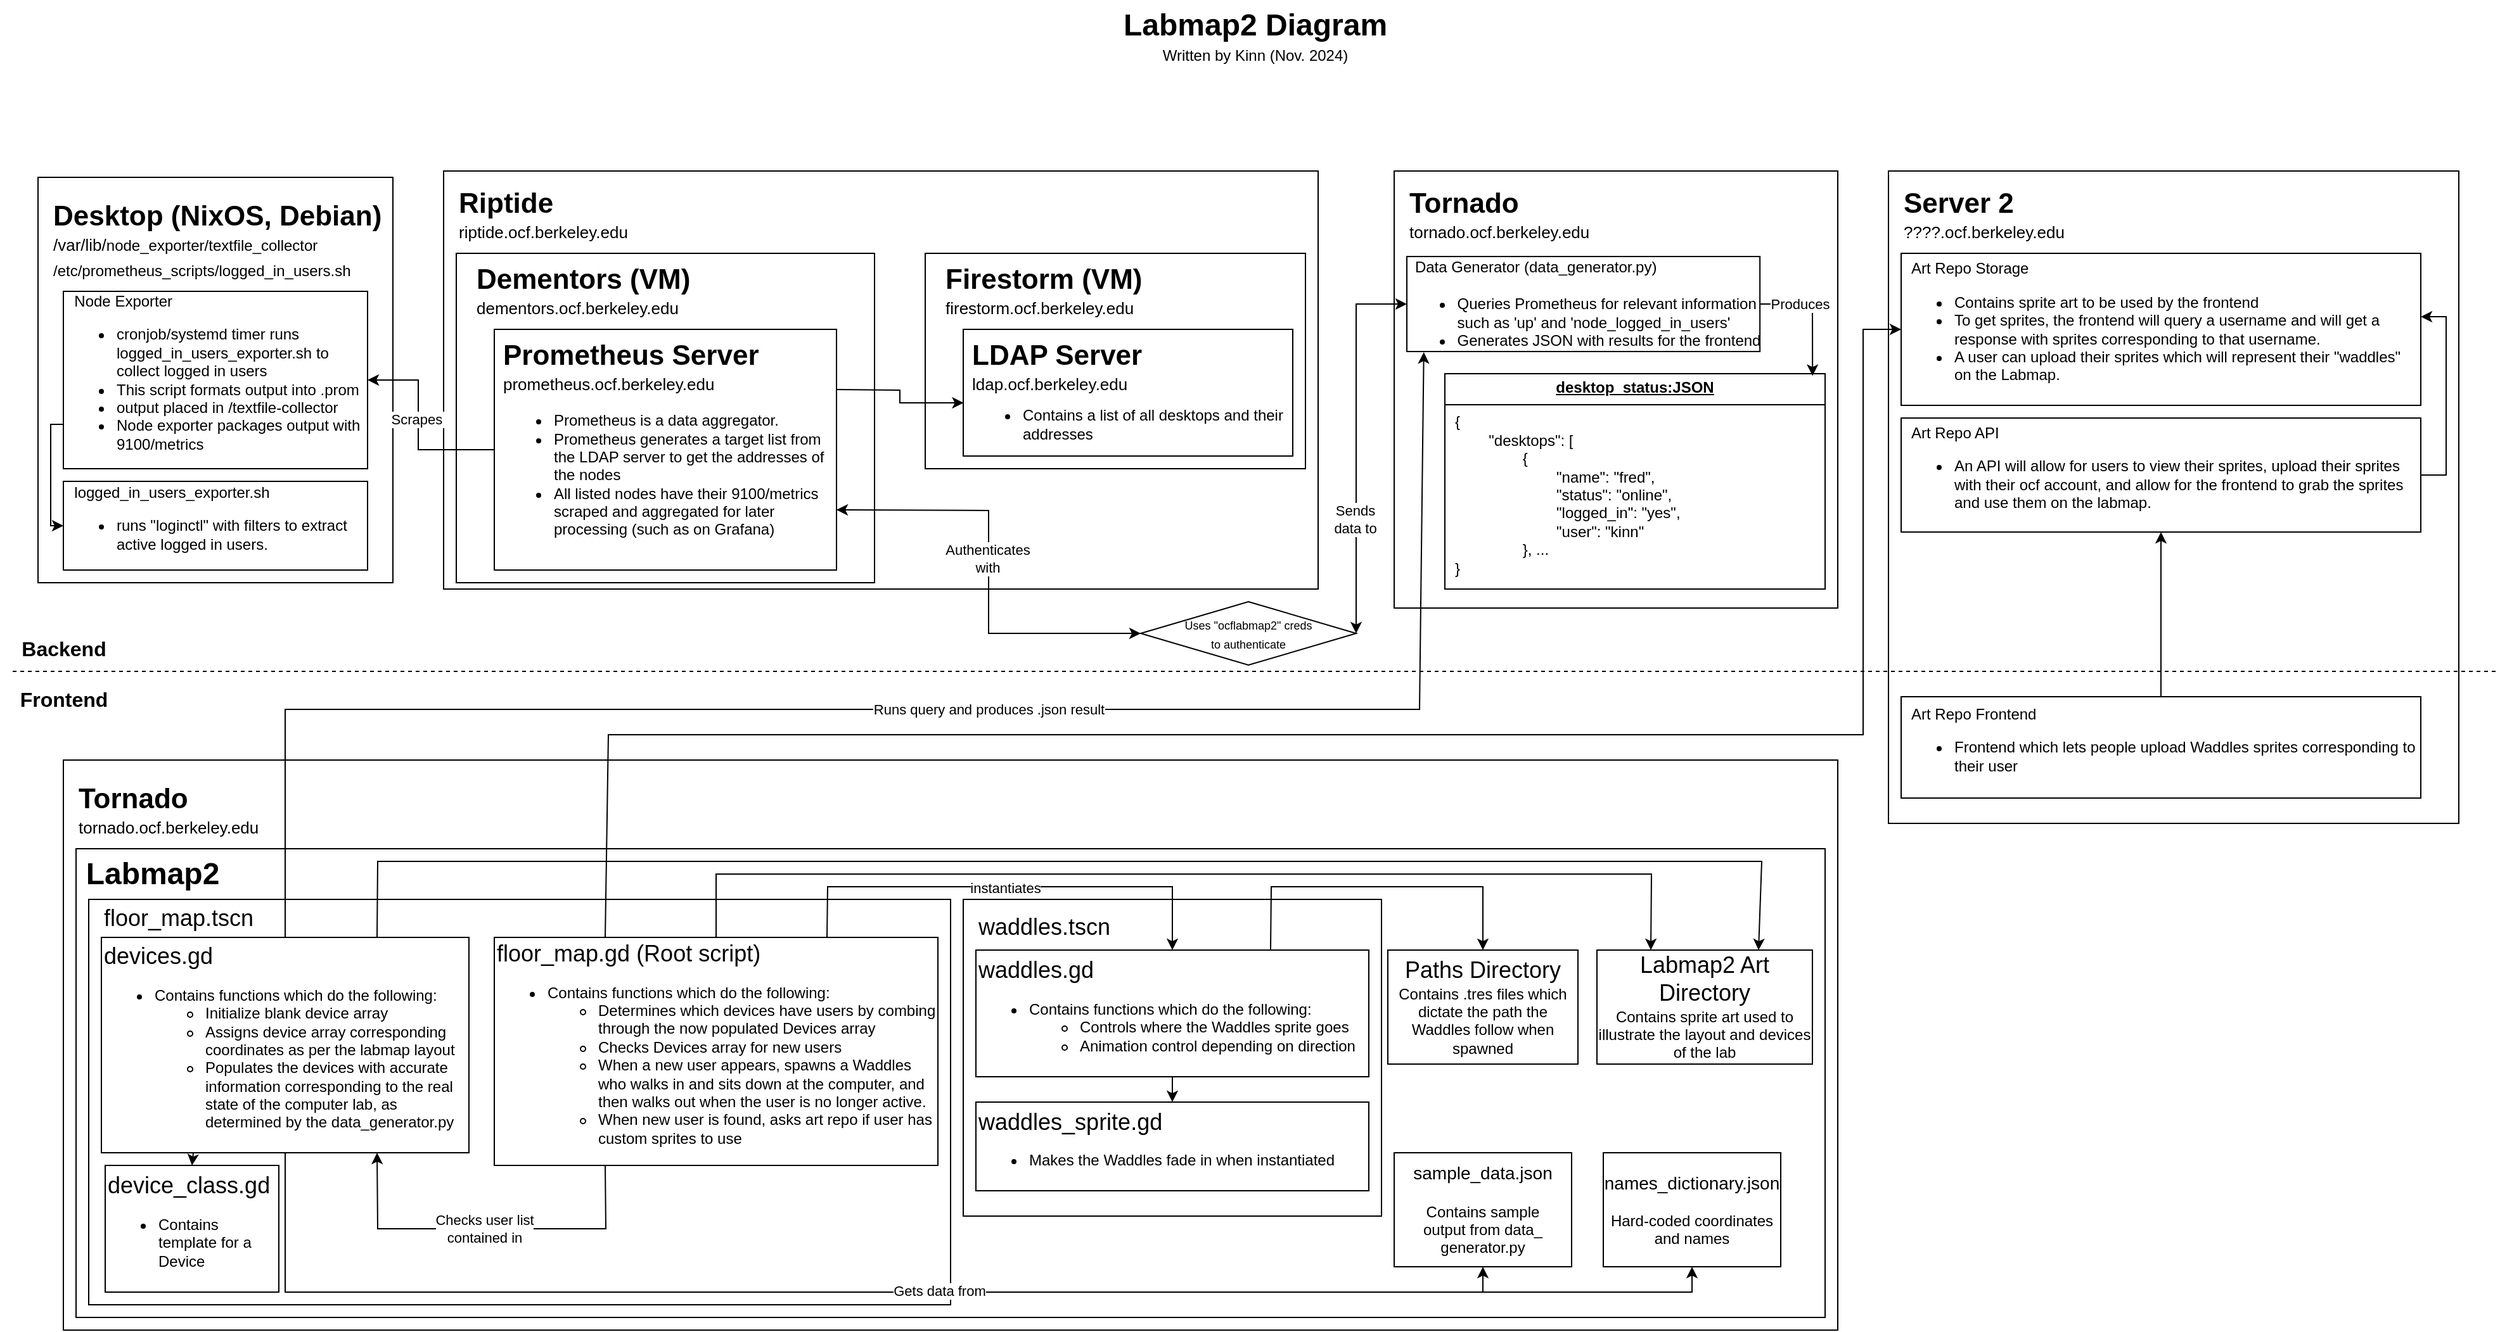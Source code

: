 <mxfile version="24.7.17">
  <diagram name="Page-1" id="e7e014a7-5840-1c2e-5031-d8a46d1fe8dd">
    <mxGraphModel dx="2098" dy="1297" grid="1" gridSize="10" guides="1" tooltips="1" connect="1" arrows="1" fold="1" page="1" pageScale="1" pageWidth="1980" pageHeight="1080" background="none" math="0" shadow="0">
      <root>
        <mxCell id="0" />
        <mxCell id="1" parent="0" />
        <mxCell id="_R0oTAtTKJcegxaHf9_w-74" value="" style="rounded=0;whiteSpace=wrap;html=1;" parent="1" vertex="1">
          <mxGeometry x="350" y="145" width="690" height="330" as="geometry" />
        </mxCell>
        <mxCell id="_R0oTAtTKJcegxaHf9_w-70" value="" style="rounded=0;whiteSpace=wrap;html=1;" parent="1" vertex="1">
          <mxGeometry x="360" y="210" width="330" height="260" as="geometry" />
        </mxCell>
        <mxCell id="_R0oTAtTKJcegxaHf9_w-42" value="Labmap2 Diagram" style="text;strokeColor=none;fillColor=none;html=1;fontSize=24;fontStyle=1;verticalAlign=middle;align=center;" parent="1" vertex="1">
          <mxGeometry x="940" y="10" width="100" height="40" as="geometry" />
        </mxCell>
        <mxCell id="_R0oTAtTKJcegxaHf9_w-43" value="&lt;font style=&quot;font-size: 16px;&quot;&gt;Frontend&lt;/font&gt;" style="text;strokeColor=none;fillColor=none;html=1;fontSize=24;fontStyle=1;verticalAlign=middle;align=center;" parent="1" vertex="1">
          <mxGeometry y="540" width="100" height="40" as="geometry" />
        </mxCell>
        <mxCell id="_R0oTAtTKJcegxaHf9_w-46" value="&lt;font style=&quot;font-size: 16px;&quot;&gt;Backend&lt;/font&gt;" style="text;strokeColor=none;fillColor=none;html=1;fontSize=24;fontStyle=1;verticalAlign=middle;align=center;" parent="1" vertex="1">
          <mxGeometry y="500" width="100" height="40" as="geometry" />
        </mxCell>
        <mxCell id="_R0oTAtTKJcegxaHf9_w-58" value="" style="rounded=0;whiteSpace=wrap;html=1;" parent="1" vertex="1">
          <mxGeometry x="30" y="150" width="280" height="320" as="geometry" />
        </mxCell>
        <mxCell id="_R0oTAtTKJcegxaHf9_w-59" value="&amp;nbsp; Node Exporter&lt;div&gt;&lt;ul&gt;&lt;li&gt;cronjob/systemd timer runs logged_in_users_exporter.sh to collect logged in users&lt;/li&gt;&lt;li&gt;This script formats output into .prom&lt;/li&gt;&lt;li&gt;output placed in /textfile-collector&lt;/li&gt;&lt;li&gt;Node exporter packages output with 9100/metrics&lt;/li&gt;&lt;/ul&gt;&lt;/div&gt;" style="rounded=0;whiteSpace=wrap;html=1;align=left;" parent="1" vertex="1">
          <mxGeometry x="50" y="240" width="240" height="140" as="geometry" />
        </mxCell>
        <mxCell id="_R0oTAtTKJcegxaHf9_w-61" value="&lt;font style=&quot;font-size: 22px;&quot;&gt;Desktop (NixOS, Debian)&lt;/font&gt;" style="text;strokeColor=none;fillColor=none;html=1;fontSize=24;fontStyle=1;verticalAlign=middle;align=left;" parent="1" vertex="1">
          <mxGeometry x="40" y="160" width="260" height="40" as="geometry" />
        </mxCell>
        <mxCell id="_R0oTAtTKJcegxaHf9_w-62" value="&amp;nbsp; logged_in_users_exporter.sh&lt;div&gt;&lt;ul&gt;&lt;li&gt;runs &quot;loginctl&quot; with filters to extract active logged in users.&lt;/li&gt;&lt;/ul&gt;&lt;/div&gt;" style="rounded=0;whiteSpace=wrap;html=1;align=left;" parent="1" vertex="1">
          <mxGeometry x="50" y="390" width="240" height="70" as="geometry" />
        </mxCell>
        <mxCell id="_R0oTAtTKJcegxaHf9_w-63" value="&lt;span style=&quot;font-size: 13px; font-weight: 400;&quot;&gt;/var/lib/&lt;/span&gt;&lt;span style=&quot;font-weight: normal; font-size: 12px;&quot;&gt;&lt;font style=&quot;font-size: 12px;&quot;&gt;node_exporter/textfile_collector&lt;/font&gt;&lt;/span&gt;" style="text;strokeColor=none;fillColor=none;html=1;fontSize=24;fontStyle=1;verticalAlign=middle;align=left;" parent="1" vertex="1">
          <mxGeometry x="40" y="190" width="260" height="20" as="geometry" />
        </mxCell>
        <mxCell id="_R0oTAtTKJcegxaHf9_w-64" value="&lt;span style=&quot;font-weight: 400;&quot;&gt;&lt;font style=&quot;font-size: 12px;&quot;&gt;/etc/prometheus_scripts/logged_in_users.sh&lt;/font&gt;&lt;/span&gt;" style="text;strokeColor=none;fillColor=none;html=1;fontSize=24;fontStyle=1;verticalAlign=middle;align=left;" parent="1" vertex="1">
          <mxGeometry x="40" y="210" width="260" height="20" as="geometry" />
        </mxCell>
        <mxCell id="_R0oTAtTKJcegxaHf9_w-65" value="" style="rounded=0;whiteSpace=wrap;html=1;" parent="1" vertex="1">
          <mxGeometry x="390" y="270" width="270" height="190" as="geometry" />
        </mxCell>
        <mxCell id="_R0oTAtTKJcegxaHf9_w-66" value="&lt;span style=&quot;font-size: 22px;&quot;&gt;Prometheus Server&lt;/span&gt;" style="text;strokeColor=none;fillColor=none;html=1;fontSize=24;fontStyle=1;verticalAlign=middle;align=left;" parent="1" vertex="1">
          <mxGeometry x="395" y="270" width="260" height="40" as="geometry" />
        </mxCell>
        <mxCell id="_R0oTAtTKJcegxaHf9_w-67" value="&lt;span style=&quot;font-size: 13px; font-weight: 400;&quot;&gt;prometheus.ocf.berkeley.edu&lt;/span&gt;" style="text;strokeColor=none;fillColor=none;html=1;fontSize=24;fontStyle=1;verticalAlign=middle;align=left;" parent="1" vertex="1">
          <mxGeometry x="395" y="300" width="260" height="20" as="geometry" />
        </mxCell>
        <mxCell id="_R0oTAtTKJcegxaHf9_w-69" value="&lt;ul style=&quot;font-size: 12px;&quot;&gt;&lt;li&gt;&lt;span style=&quot;font-size: 12px; font-weight: 400;&quot;&gt;Prometheus is a data aggregator.&lt;/span&gt;&lt;/li&gt;&lt;li&gt;&lt;span style=&quot;font-weight: 400;&quot;&gt;Prometheus generates a target list from&lt;br&gt;the LDAP server to get the addresses of&lt;br&gt;the nodes&lt;/span&gt;&lt;/li&gt;&lt;li&gt;&lt;span style=&quot;font-weight: 400;&quot;&gt;All listed nodes have their 9100/metrics&lt;br&gt;scraped and aggregated for later&lt;br&gt;processing (such as on Grafana)&lt;/span&gt;&lt;/li&gt;&lt;/ul&gt;" style="text;strokeColor=none;fillColor=none;html=1;fontSize=24;fontStyle=1;verticalAlign=middle;align=left;" parent="1" vertex="1">
          <mxGeometry x="395" y="330" width="260" height="110" as="geometry" />
        </mxCell>
        <mxCell id="_R0oTAtTKJcegxaHf9_w-72" value="&lt;span style=&quot;font-size: 22px;&quot;&gt;Dementors (VM)&lt;/span&gt;" style="text;strokeColor=none;fillColor=none;html=1;fontSize=24;fontStyle=1;verticalAlign=middle;align=left;" parent="1" vertex="1">
          <mxGeometry x="374" y="210" width="260" height="40" as="geometry" />
        </mxCell>
        <mxCell id="_R0oTAtTKJcegxaHf9_w-73" value="&lt;span style=&quot;font-size: 13px; font-weight: 400;&quot;&gt;dementors.ocf.berkeley.edu&lt;/span&gt;" style="text;strokeColor=none;fillColor=none;html=1;fontSize=24;fontStyle=1;verticalAlign=middle;align=left;" parent="1" vertex="1">
          <mxGeometry x="374" y="240" width="260" height="20" as="geometry" />
        </mxCell>
        <mxCell id="_R0oTAtTKJcegxaHf9_w-75" value="&lt;span style=&quot;font-size: 22px;&quot;&gt;Riptide&lt;/span&gt;" style="text;strokeColor=none;fillColor=none;html=1;fontSize=24;fontStyle=1;verticalAlign=middle;align=left;" parent="1" vertex="1">
          <mxGeometry x="360" y="150" width="260" height="40" as="geometry" />
        </mxCell>
        <mxCell id="_R0oTAtTKJcegxaHf9_w-76" value="&lt;span style=&quot;font-size: 13px; font-weight: 400;&quot;&gt;riptide.ocf.berkeley.edu&lt;/span&gt;" style="text;strokeColor=none;fillColor=none;html=1;fontSize=24;fontStyle=1;verticalAlign=middle;align=left;" parent="1" vertex="1">
          <mxGeometry x="360" y="180" width="260" height="20" as="geometry" />
        </mxCell>
        <mxCell id="_R0oTAtTKJcegxaHf9_w-80" style="edgeStyle=orthogonalEdgeStyle;rounded=0;orthogonalLoop=1;jettySize=auto;html=1;exitX=0.5;exitY=1;exitDx=0;exitDy=0;" parent="1" source="_R0oTAtTKJcegxaHf9_w-59" target="_R0oTAtTKJcegxaHf9_w-59" edge="1">
          <mxGeometry relative="1" as="geometry" />
        </mxCell>
        <mxCell id="_R0oTAtTKJcegxaHf9_w-82" value="" style="endArrow=classic;html=1;rounded=0;exitX=0;exitY=0.75;exitDx=0;exitDy=0;entryX=0;entryY=0.5;entryDx=0;entryDy=0;" parent="1" source="_R0oTAtTKJcegxaHf9_w-59" target="_R0oTAtTKJcegxaHf9_w-62" edge="1">
          <mxGeometry width="50" height="50" relative="1" as="geometry">
            <mxPoint x="150" y="390" as="sourcePoint" />
            <mxPoint x="200" y="340" as="targetPoint" />
            <Array as="points">
              <mxPoint x="40" y="345" />
              <mxPoint x="40" y="425" />
            </Array>
          </mxGeometry>
        </mxCell>
        <mxCell id="_R0oTAtTKJcegxaHf9_w-83" value="" style="rounded=0;whiteSpace=wrap;html=1;" parent="1" vertex="1">
          <mxGeometry x="1100" y="145" width="350" height="345" as="geometry" />
        </mxCell>
        <mxCell id="_R0oTAtTKJcegxaHf9_w-84" value="&lt;span style=&quot;font-size: 22px;&quot;&gt;Tornado&lt;/span&gt;" style="text;strokeColor=none;fillColor=none;html=1;fontSize=24;fontStyle=1;verticalAlign=middle;align=left;" parent="1" vertex="1">
          <mxGeometry x="1110" y="150" width="260" height="40" as="geometry" />
        </mxCell>
        <mxCell id="_R0oTAtTKJcegxaHf9_w-85" value="&lt;span style=&quot;font-size: 13px; font-weight: 400;&quot;&gt;tornado.ocf.berkeley.edu&lt;/span&gt;" style="text;strokeColor=none;fillColor=none;html=1;fontSize=24;fontStyle=1;verticalAlign=middle;align=left;" parent="1" vertex="1">
          <mxGeometry x="1110" y="180" width="260" height="20" as="geometry" />
        </mxCell>
        <mxCell id="_R0oTAtTKJcegxaHf9_w-88" value="&lt;div style=&quot;font-size: 24px; font-weight: 700; text-align: left; text-wrap: nowrap;&quot;&gt;&lt;span style=&quot;font-size: 12px; font-weight: 400;&quot;&gt;&amp;nbsp; Data Generator (data_generator.py)&lt;/span&gt;&lt;/div&gt;&lt;ul style=&quot;font-weight: 700; text-align: left; text-wrap: nowrap;&quot;&gt;&lt;li&gt;&lt;span style=&quot;font-weight: 400;&quot;&gt;Queries Prometheus for relevant information&lt;br&gt;such as &#39;up&#39; and &#39;node_logged_in_users&#39;&lt;/span&gt;&lt;/li&gt;&lt;li&gt;&lt;span style=&quot;font-weight: 400;&quot;&gt;Generates JSON with results for the frontend&lt;/span&gt;&lt;/li&gt;&lt;/ul&gt;" style="rounded=0;whiteSpace=wrap;html=1;" parent="1" vertex="1">
          <mxGeometry x="1110" y="212.5" width="278.57" height="75" as="geometry" />
        </mxCell>
        <mxCell id="_R0oTAtTKJcegxaHf9_w-89" value="&lt;p style=&quot;margin:0px;margin-top:4px;text-align:center;text-decoration:underline;&quot;&gt;&lt;b&gt;desktop_status:JSON&lt;/b&gt;&lt;/p&gt;&lt;hr size=&quot;1&quot; style=&quot;border-style:solid;&quot;&gt;&lt;p style=&quot;margin:0px;margin-left:8px;&quot;&gt;{&lt;/p&gt;&lt;p style=&quot;margin:0px;margin-left:8px;&quot;&gt;&lt;span style=&quot;white-space: pre;&quot;&gt;&#x9;&lt;/span&gt;&quot;desktops&quot;: [&lt;/p&gt;&lt;p style=&quot;margin:0px;margin-left:8px;&quot;&gt;&lt;span style=&quot;white-space: pre;&quot;&gt;&#x9;&lt;/span&gt;&lt;span style=&quot;white-space: pre;&quot;&gt;&#x9;&lt;/span&gt;{&lt;br&gt;&lt;/p&gt;&lt;p style=&quot;margin:0px;margin-left:8px;&quot;&gt;&lt;span style=&quot;white-space: pre;&quot;&gt;&#x9;&lt;/span&gt;&lt;span style=&quot;white-space: pre;&quot;&gt;&#x9;&lt;/span&gt;&lt;span style=&quot;white-space: pre;&quot;&gt;&#x9;&lt;/span&gt;&quot;name&quot;: &quot;fred&quot;,&lt;br&gt;&lt;/p&gt;&lt;p style=&quot;margin:0px;margin-left:8px;&quot;&gt;&lt;span style=&quot;white-space: pre;&quot;&gt;&#x9;&lt;/span&gt;&lt;span style=&quot;white-space: pre;&quot;&gt;&#x9;&lt;/span&gt;&lt;span style=&quot;white-space: pre;&quot;&gt;&#x9;&lt;/span&gt;&quot;status&quot;: &quot;online&quot;,&lt;br&gt;&lt;/p&gt;&lt;p style=&quot;margin:0px;margin-left:8px;&quot;&gt;&lt;span style=&quot;white-space: pre;&quot;&gt;&#x9;&lt;/span&gt;&lt;span style=&quot;white-space: pre;&quot;&gt;&#x9;&lt;/span&gt;&lt;span style=&quot;white-space: pre;&quot;&gt;&#x9;&lt;/span&gt;&quot;logged_in&quot;: &quot;yes&quot;,&lt;br&gt;&lt;/p&gt;&lt;p style=&quot;margin:0px;margin-left:8px;&quot;&gt;&lt;span style=&quot;white-space: pre;&quot;&gt;&#x9;&lt;/span&gt;&lt;span style=&quot;white-space: pre;&quot;&gt;&#x9;&lt;/span&gt;&lt;span style=&quot;white-space: pre;&quot;&gt;&#x9;&lt;/span&gt;&quot;user&quot;: &quot;kinn&quot;&lt;br&gt;&lt;/p&gt;&lt;p style=&quot;margin:0px;margin-left:8px;&quot;&gt;&lt;span style=&quot;white-space: pre;&quot;&gt;&#x9;&lt;/span&gt;&lt;span style=&quot;white-space: pre;&quot;&gt;&#x9;&lt;/span&gt;}, ...&lt;br&gt;&lt;/p&gt;&lt;p style=&quot;margin:0px;margin-left:8px;&quot;&gt;}&lt;/p&gt;&lt;p style=&quot;margin:0px;margin-left:8px;&quot;&gt;&lt;span style=&quot;white-space: pre;&quot;&gt;&#x9;&lt;/span&gt;&lt;br&gt;&lt;/p&gt;" style="verticalAlign=top;align=left;overflow=fill;html=1;whiteSpace=wrap;" parent="1" vertex="1">
          <mxGeometry x="1140" y="305" width="300" height="170" as="geometry" />
        </mxCell>
        <mxCell id="_R0oTAtTKJcegxaHf9_w-91" value="" style="endArrow=classic;html=1;rounded=0;exitX=1;exitY=0.5;exitDx=0;exitDy=0;entryX=0.967;entryY=0.01;entryDx=0;entryDy=0;entryPerimeter=0;" parent="1" source="_R0oTAtTKJcegxaHf9_w-88" target="_R0oTAtTKJcegxaHf9_w-89" edge="1">
          <mxGeometry width="50" height="50" relative="1" as="geometry">
            <mxPoint x="1130" y="365" as="sourcePoint" />
            <mxPoint x="1180" y="315" as="targetPoint" />
            <Array as="points">
              <mxPoint x="1430" y="250" />
            </Array>
          </mxGeometry>
        </mxCell>
        <mxCell id="E45NMd3pD-3T9T8s_Ec4-31" value="Produces" style="edgeLabel;html=1;align=center;verticalAlign=middle;resizable=0;points=[];" parent="_R0oTAtTKJcegxaHf9_w-91" vertex="1" connectable="0">
          <mxGeometry x="-0.152" y="1" relative="1" as="geometry">
            <mxPoint x="-11" as="offset" />
          </mxGeometry>
        </mxCell>
        <mxCell id="_R0oTAtTKJcegxaHf9_w-94" value="" style="rounded=0;whiteSpace=wrap;html=1;" parent="1" vertex="1">
          <mxGeometry x="730" y="210" width="300" height="170" as="geometry" />
        </mxCell>
        <mxCell id="_R0oTAtTKJcegxaHf9_w-95" value="" style="rounded=0;whiteSpace=wrap;html=1;" parent="1" vertex="1">
          <mxGeometry x="760" y="270" width="260" height="100" as="geometry" />
        </mxCell>
        <mxCell id="_R0oTAtTKJcegxaHf9_w-96" value="&lt;span style=&quot;font-size: 22px;&quot;&gt;LDAP Server&lt;/span&gt;" style="text;strokeColor=none;fillColor=none;html=1;fontSize=24;fontStyle=1;verticalAlign=middle;align=left;" parent="1" vertex="1">
          <mxGeometry x="765" y="270" width="260" height="40" as="geometry" />
        </mxCell>
        <mxCell id="_R0oTAtTKJcegxaHf9_w-97" value="&lt;span style=&quot;font-size: 13px; font-weight: 400;&quot;&gt;ldap.ocf.berkeley.edu&lt;/span&gt;" style="text;strokeColor=none;fillColor=none;html=1;fontSize=24;fontStyle=1;verticalAlign=middle;align=left;" parent="1" vertex="1">
          <mxGeometry x="765" y="300" width="260" height="20" as="geometry" />
        </mxCell>
        <mxCell id="_R0oTAtTKJcegxaHf9_w-98" value="&lt;ul style=&quot;font-size: 12px;&quot;&gt;&lt;li&gt;&lt;span style=&quot;font-weight: 400;&quot;&gt;Contains a list of all desktops and their&lt;br&gt;addresses&lt;/span&gt;&lt;/li&gt;&lt;/ul&gt;" style="text;strokeColor=none;fillColor=none;html=1;fontSize=24;fontStyle=1;verticalAlign=middle;align=left;" parent="1" vertex="1">
          <mxGeometry x="765" y="330" width="260" height="30" as="geometry" />
        </mxCell>
        <mxCell id="_R0oTAtTKJcegxaHf9_w-99" value="&lt;span style=&quot;font-size: 22px;&quot;&gt;Firestorm (VM)&lt;/span&gt;" style="text;strokeColor=none;fillColor=none;html=1;fontSize=24;fontStyle=1;verticalAlign=middle;align=left;" parent="1" vertex="1">
          <mxGeometry x="744" y="210" width="260" height="40" as="geometry" />
        </mxCell>
        <mxCell id="_R0oTAtTKJcegxaHf9_w-100" value="&lt;span style=&quot;font-size: 13px; font-weight: 400;&quot;&gt;firestorm.ocf.berkeley.edu&lt;/span&gt;" style="text;strokeColor=none;fillColor=none;html=1;fontSize=24;fontStyle=1;verticalAlign=middle;align=left;" parent="1" vertex="1">
          <mxGeometry x="744" y="240" width="260" height="20" as="geometry" />
        </mxCell>
        <mxCell id="_R0oTAtTKJcegxaHf9_w-101" value="" style="endArrow=classic;html=1;rounded=0;exitX=1;exitY=0.25;exitDx=0;exitDy=0;entryX=0.001;entryY=0.58;entryDx=0;entryDy=0;entryPerimeter=0;" parent="1" source="_R0oTAtTKJcegxaHf9_w-65" target="_R0oTAtTKJcegxaHf9_w-95" edge="1">
          <mxGeometry width="50" height="50" relative="1" as="geometry">
            <mxPoint x="740" y="400" as="sourcePoint" />
            <mxPoint x="790" y="350" as="targetPoint" />
            <Array as="points">
              <mxPoint x="710" y="318" />
              <mxPoint x="710" y="328" />
            </Array>
          </mxGeometry>
        </mxCell>
        <mxCell id="_R0oTAtTKJcegxaHf9_w-103" value="" style="rounded=0;whiteSpace=wrap;html=1;" parent="1" vertex="1">
          <mxGeometry x="1490" y="145" width="450" height="515" as="geometry" />
        </mxCell>
        <mxCell id="_R0oTAtTKJcegxaHf9_w-104" value="&lt;span style=&quot;font-size: 22px;&quot;&gt;Server 2&lt;/span&gt;" style="text;strokeColor=none;fillColor=none;html=1;fontSize=24;fontStyle=1;verticalAlign=middle;align=left;" parent="1" vertex="1">
          <mxGeometry x="1500" y="150" width="260" height="40" as="geometry" />
        </mxCell>
        <mxCell id="_R0oTAtTKJcegxaHf9_w-105" value="&lt;span style=&quot;font-size: 13px; font-weight: 400;&quot;&gt;????.ocf.berkeley.edu&lt;/span&gt;" style="text;strokeColor=none;fillColor=none;html=1;fontSize=24;fontStyle=1;verticalAlign=middle;align=left;" parent="1" vertex="1">
          <mxGeometry x="1500" y="180" width="260" height="20" as="geometry" />
        </mxCell>
        <mxCell id="_R0oTAtTKJcegxaHf9_w-106" value="&amp;nbsp; Art Repo Storage&lt;div&gt;&lt;ul&gt;&lt;li&gt;Contains sprite art to be used by the frontend&lt;/li&gt;&lt;li&gt;To get sprites, the frontend will query a username and will get a&lt;br&gt;response with sprites corresponding to that username.&lt;/li&gt;&lt;li&gt;A user can upload their sprites which will represent their &quot;waddles&quot;&lt;br&gt;on the Labmap.&lt;/li&gt;&lt;/ul&gt;&lt;/div&gt;" style="rounded=0;whiteSpace=wrap;html=1;align=left;" parent="1" vertex="1">
          <mxGeometry x="1500" y="210" width="410" height="120" as="geometry" />
        </mxCell>
        <mxCell id="_R0oTAtTKJcegxaHf9_w-125" value="&amp;nbsp; Art Repo API&lt;div&gt;&lt;ul&gt;&lt;li&gt;An API will allow for users to view their sprites, upload their sprites with their ocf account, and allow for the frontend to grab the sprites and use them on the labmap.&lt;/li&gt;&lt;/ul&gt;&lt;/div&gt;" style="rounded=0;whiteSpace=wrap;html=1;align=left;" parent="1" vertex="1">
          <mxGeometry x="1500" y="340" width="410" height="90" as="geometry" />
        </mxCell>
        <mxCell id="_R0oTAtTKJcegxaHf9_w-127" value="&lt;span style=&quot;font-weight: normal;&quot;&gt;&lt;font style=&quot;font-size: 12px;&quot;&gt;Written by Kinn (Nov. 2024)&lt;/font&gt;&lt;/span&gt;" style="text;strokeColor=none;fillColor=none;html=1;fontSize=24;fontStyle=1;verticalAlign=middle;align=center;" parent="1" vertex="1">
          <mxGeometry x="940" y="30" width="100" height="40" as="geometry" />
        </mxCell>
        <mxCell id="_R0oTAtTKJcegxaHf9_w-128" value="" style="rounded=0;whiteSpace=wrap;html=1;" parent="1" vertex="1">
          <mxGeometry x="50" y="610" width="1400" height="450" as="geometry" />
        </mxCell>
        <mxCell id="_R0oTAtTKJcegxaHf9_w-129" value="&lt;span style=&quot;font-size: 22px;&quot;&gt;Tornado&lt;/span&gt;" style="text;strokeColor=none;fillColor=none;html=1;fontSize=24;fontStyle=1;verticalAlign=middle;align=left;" parent="1" vertex="1">
          <mxGeometry x="60" y="620" width="260" height="40" as="geometry" />
        </mxCell>
        <mxCell id="_R0oTAtTKJcegxaHf9_w-130" value="&lt;span style=&quot;font-size: 13px; font-weight: 400;&quot;&gt;tornado.ocf.berkeley.edu&lt;/span&gt;" style="text;strokeColor=none;fillColor=none;html=1;fontSize=24;fontStyle=1;verticalAlign=middle;align=left;" parent="1" vertex="1">
          <mxGeometry x="60" y="650" width="260" height="20" as="geometry" />
        </mxCell>
        <mxCell id="_R0oTAtTKJcegxaHf9_w-132" value="" style="rounded=0;whiteSpace=wrap;html=1;align=left;" parent="1" vertex="1">
          <mxGeometry x="60" y="680" width="1380" height="370" as="geometry" />
        </mxCell>
        <mxCell id="_R0oTAtTKJcegxaHf9_w-136" value="&amp;nbsp; Art Repo Frontend&lt;div&gt;&lt;ul&gt;&lt;li&gt;Frontend which lets people upload Waddles sprites corresponding to their user&lt;/li&gt;&lt;/ul&gt;&lt;/div&gt;" style="rounded=0;whiteSpace=wrap;html=1;align=left;" parent="1" vertex="1">
          <mxGeometry x="1500" y="560" width="410" height="80" as="geometry" />
        </mxCell>
        <mxCell id="_R0oTAtTKJcegxaHf9_w-137" value="" style="endArrow=classic;html=1;rounded=0;exitX=0.5;exitY=0;exitDx=0;exitDy=0;entryX=0.5;entryY=1;entryDx=0;entryDy=0;" parent="1" source="_R0oTAtTKJcegxaHf9_w-136" target="_R0oTAtTKJcegxaHf9_w-125" edge="1">
          <mxGeometry width="50" height="50" relative="1" as="geometry">
            <mxPoint x="1230" y="470" as="sourcePoint" />
            <mxPoint x="1280" y="420" as="targetPoint" />
            <Array as="points" />
          </mxGeometry>
        </mxCell>
        <mxCell id="_R0oTAtTKJcegxaHf9_w-138" value="" style="endArrow=classic;html=1;rounded=0;exitX=1;exitY=0.5;exitDx=0;exitDy=0;entryX=1;entryY=0.417;entryDx=0;entryDy=0;entryPerimeter=0;" parent="1" source="_R0oTAtTKJcegxaHf9_w-125" target="_R0oTAtTKJcegxaHf9_w-106" edge="1">
          <mxGeometry width="50" height="50" relative="1" as="geometry">
            <mxPoint x="1610" y="430" as="sourcePoint" />
            <mxPoint x="1660" y="380" as="targetPoint" />
            <Array as="points">
              <mxPoint x="1930" y="385" />
              <mxPoint x="1930" y="260" />
            </Array>
          </mxGeometry>
        </mxCell>
        <mxCell id="_R0oTAtTKJcegxaHf9_w-41" value="" style="endArrow=none;dashed=1;html=1;rounded=0;" parent="1" edge="1">
          <mxGeometry width="50" height="50" relative="1" as="geometry">
            <mxPoint x="10" y="540" as="sourcePoint" />
            <mxPoint x="1970" y="540" as="targetPoint" />
          </mxGeometry>
        </mxCell>
        <mxCell id="E45NMd3pD-3T9T8s_Ec4-4" value="&lt;font style=&quot;font-size: 9px;&quot;&gt;Uses &quot;ocflabmap2&quot; creds&lt;/font&gt;&lt;div&gt;&lt;font style=&quot;font-size: 9px;&quot;&gt;to authenticate&lt;/font&gt;&lt;/div&gt;" style="rhombus;whiteSpace=wrap;html=1;" parent="1" vertex="1">
          <mxGeometry x="900" y="485" width="170" height="50" as="geometry" />
        </mxCell>
        <mxCell id="E45NMd3pD-3T9T8s_Ec4-7" value="" style="endArrow=classic;startArrow=classic;html=1;rounded=0;exitX=1;exitY=0.75;exitDx=0;exitDy=0;entryX=0;entryY=0.5;entryDx=0;entryDy=0;" parent="1" source="_R0oTAtTKJcegxaHf9_w-65" target="E45NMd3pD-3T9T8s_Ec4-4" edge="1">
          <mxGeometry width="50" height="50" relative="1" as="geometry">
            <mxPoint x="860" y="470" as="sourcePoint" />
            <mxPoint x="910" y="420" as="targetPoint" />
            <Array as="points">
              <mxPoint x="780" y="413" />
              <mxPoint x="780" y="510" />
            </Array>
          </mxGeometry>
        </mxCell>
        <mxCell id="E45NMd3pD-3T9T8s_Ec4-25" value="Authenticates&lt;div&gt;with&lt;/div&gt;" style="edgeLabel;html=1;align=center;verticalAlign=middle;resizable=0;points=[];" parent="E45NMd3pD-3T9T8s_Ec4-7" vertex="1" connectable="0">
          <mxGeometry x="-0.063" y="-1" relative="1" as="geometry">
            <mxPoint as="offset" />
          </mxGeometry>
        </mxCell>
        <mxCell id="E45NMd3pD-3T9T8s_Ec4-8" value="" style="endArrow=classic;startArrow=classic;html=1;rounded=0;entryX=0;entryY=0.5;entryDx=0;entryDy=0;exitX=1;exitY=0.5;exitDx=0;exitDy=0;" parent="1" source="E45NMd3pD-3T9T8s_Ec4-4" target="_R0oTAtTKJcegxaHf9_w-88" edge="1">
          <mxGeometry width="50" height="50" relative="1" as="geometry">
            <mxPoint x="860" y="470" as="sourcePoint" />
            <mxPoint x="910" y="420" as="targetPoint" />
            <Array as="points">
              <mxPoint x="1070" y="250" />
            </Array>
          </mxGeometry>
        </mxCell>
        <mxCell id="E45NMd3pD-3T9T8s_Ec4-26" value="Sends&lt;div&gt;data to&lt;/div&gt;" style="edgeLabel;html=1;align=center;verticalAlign=middle;resizable=0;points=[];" parent="E45NMd3pD-3T9T8s_Ec4-8" vertex="1" connectable="0">
          <mxGeometry x="-0.398" y="1" relative="1" as="geometry">
            <mxPoint as="offset" />
          </mxGeometry>
        </mxCell>
        <mxCell id="E45NMd3pD-3T9T8s_Ec4-9" value="Labmap2" style="text;strokeColor=none;fillColor=none;html=1;fontSize=24;fontStyle=1;verticalAlign=middle;align=center;" parent="1" vertex="1">
          <mxGeometry x="70" y="680" width="100" height="40" as="geometry" />
        </mxCell>
        <mxCell id="E45NMd3pD-3T9T8s_Ec4-17" value="" style="rounded=0;whiteSpace=wrap;html=1;" parent="1" vertex="1">
          <mxGeometry x="70" y="720" width="680" height="320" as="geometry" />
        </mxCell>
        <mxCell id="E45NMd3pD-3T9T8s_Ec4-10" value="&lt;font style=&quot;font-size: 18px;&quot;&gt;devices.gd&lt;/font&gt;&lt;div&gt;&lt;ul&gt;&lt;li&gt;&lt;font style=&quot;font-size: 12px;&quot;&gt;Contains functions which do the following:&lt;/font&gt;&lt;/li&gt;&lt;ul&gt;&lt;li&gt;Initialize blank device array&lt;/li&gt;&lt;li&gt;Assigns device array corresponding coordinates as per the labmap layout&lt;/li&gt;&lt;li&gt;Populates the devices with accurate information corresponding to the real state of the computer lab, as determined by the data_generator.py&lt;/li&gt;&lt;/ul&gt;&lt;/ul&gt;&lt;/div&gt;" style="rounded=0;whiteSpace=wrap;html=1;align=left;" parent="1" vertex="1">
          <mxGeometry x="80" y="750" width="290" height="170" as="geometry" />
        </mxCell>
        <mxCell id="E45NMd3pD-3T9T8s_Ec4-11" value="&lt;font style=&quot;font-size: 14px;&quot;&gt;names_dictionary.json&lt;/font&gt;&lt;div&gt;&lt;span style=&quot;text-align: left; background-color: initial;&quot;&gt;&lt;br&gt;&lt;/span&gt;&lt;/div&gt;&lt;div&gt;&lt;span style=&quot;text-align: left; background-color: initial;&quot;&gt;Hard-coded coordinates and names&lt;/span&gt;&lt;/div&gt;" style="rounded=0;whiteSpace=wrap;html=1;" parent="1" vertex="1">
          <mxGeometry x="1265" y="920" width="140" height="90" as="geometry" />
        </mxCell>
        <mxCell id="E45NMd3pD-3T9T8s_Ec4-12" value="&lt;font style=&quot;font-size: 14px;&quot;&gt;sample_data.json&lt;/font&gt;&lt;div&gt;&lt;br&gt;&lt;/div&gt;&lt;div&gt;&lt;font style=&quot;font-size: 12px;&quot;&gt;Contains sample&lt;/font&gt;&lt;/div&gt;&lt;div&gt;&lt;font style=&quot;font-size: 12px;&quot;&gt;output from data_&lt;/font&gt;&lt;/div&gt;&lt;div&gt;&lt;font style=&quot;font-size: 12px;&quot;&gt;generator.py&lt;/font&gt;&lt;/div&gt;" style="rounded=0;whiteSpace=wrap;html=1;" parent="1" vertex="1">
          <mxGeometry x="1100" y="920" width="140" height="90" as="geometry" />
        </mxCell>
        <mxCell id="E45NMd3pD-3T9T8s_Ec4-15" value="&lt;font style=&quot;font-size: 18px;&quot;&gt;floor_map.gd (Root script)&lt;/font&gt;&lt;div&gt;&lt;ul&gt;&lt;li&gt;&lt;font style=&quot;font-size: 12px;&quot;&gt;Contains functions which do the following:&lt;/font&gt;&lt;/li&gt;&lt;ul&gt;&lt;li&gt;Determines which devices have users by combing through the now populated Devices array&lt;/li&gt;&lt;li&gt;Checks Devices array for new users&lt;/li&gt;&lt;li&gt;When a new user appears, spawns a Waddles who walks in and sits down at the computer, and then walks out when the user is no longer active.&lt;/li&gt;&lt;li&gt;&lt;span style=&quot;background-color: initial;&quot;&gt;When new user is found, asks art repo if user has custom sprites to use&lt;/span&gt;&lt;br&gt;&lt;/li&gt;&lt;/ul&gt;&lt;/ul&gt;&lt;/div&gt;" style="rounded=0;whiteSpace=wrap;html=1;align=left;" parent="1" vertex="1">
          <mxGeometry x="390" y="750" width="350" height="180" as="geometry" />
        </mxCell>
        <mxCell id="E45NMd3pD-3T9T8s_Ec4-16" value="&lt;font style=&quot;font-size: 18px;&quot;&gt;Labmap2 Art Directory&lt;/font&gt;&lt;div&gt;&lt;font style=&quot;font-size: 12px;&quot;&gt;Contains sprite art used to illustrate the layout and devices of the lab&lt;/font&gt;&lt;/div&gt;" style="rounded=0;whiteSpace=wrap;html=1;" parent="1" vertex="1">
          <mxGeometry x="1260" y="760" width="170" height="90" as="geometry" />
        </mxCell>
        <mxCell id="E45NMd3pD-3T9T8s_Ec4-19" value="&lt;span style=&quot;font-weight: normal;&quot;&gt;&lt;font style=&quot;font-size: 18px;&quot;&gt;floor_map.tscn&lt;/font&gt;&lt;/span&gt;" style="text;strokeColor=none;fillColor=none;html=1;fontSize=24;fontStyle=1;verticalAlign=middle;align=left;" parent="1" vertex="1">
          <mxGeometry x="80" y="713" width="100" height="40" as="geometry" />
        </mxCell>
        <mxCell id="E45NMd3pD-3T9T8s_Ec4-20" value="" style="endArrow=classic;html=1;rounded=0;exitX=0.75;exitY=0;exitDx=0;exitDy=0;entryX=0.75;entryY=0;entryDx=0;entryDy=0;" parent="1" source="E45NMd3pD-3T9T8s_Ec4-10" target="E45NMd3pD-3T9T8s_Ec4-16" edge="1">
          <mxGeometry width="50" height="50" relative="1" as="geometry">
            <mxPoint x="510" y="870" as="sourcePoint" />
            <mxPoint x="560" y="820" as="targetPoint" />
            <Array as="points">
              <mxPoint x="298" y="690" />
              <mxPoint x="1390" y="690" />
            </Array>
          </mxGeometry>
        </mxCell>
        <mxCell id="E45NMd3pD-3T9T8s_Ec4-22" value="" style="endArrow=classic;html=1;rounded=0;entryX=0.25;entryY=0;entryDx=0;entryDy=0;exitX=0.5;exitY=0;exitDx=0;exitDy=0;" parent="1" source="E45NMd3pD-3T9T8s_Ec4-15" target="E45NMd3pD-3T9T8s_Ec4-16" edge="1">
          <mxGeometry width="50" height="50" relative="1" as="geometry">
            <mxPoint x="652.5" y="750.0" as="sourcePoint" />
            <mxPoint x="1292.5" y="720" as="targetPoint" />
            <Array as="points">
              <mxPoint x="565" y="700" />
              <mxPoint x="1303" y="700" />
            </Array>
          </mxGeometry>
        </mxCell>
        <mxCell id="E45NMd3pD-3T9T8s_Ec4-27" value="" style="endArrow=classic;html=1;rounded=0;entryX=0.048;entryY=1.007;entryDx=0;entryDy=0;exitX=0.5;exitY=0;exitDx=0;exitDy=0;entryPerimeter=0;" parent="1" source="E45NMd3pD-3T9T8s_Ec4-10" target="_R0oTAtTKJcegxaHf9_w-88" edge="1">
          <mxGeometry width="50" height="50" relative="1" as="geometry">
            <mxPoint x="790" y="760" as="sourcePoint" />
            <mxPoint x="840" y="710" as="targetPoint" />
            <Array as="points">
              <mxPoint x="225" y="570" />
              <mxPoint x="1120" y="570" />
            </Array>
          </mxGeometry>
        </mxCell>
        <mxCell id="E45NMd3pD-3T9T8s_Ec4-28" value="Runs query and produces .json result" style="edgeLabel;html=1;align=center;verticalAlign=middle;resizable=0;points=[];" parent="E45NMd3pD-3T9T8s_Ec4-27" vertex="1" connectable="0">
          <mxGeometry x="0.083" y="-2" relative="1" as="geometry">
            <mxPoint y="-2" as="offset" />
          </mxGeometry>
        </mxCell>
        <mxCell id="E45NMd3pD-3T9T8s_Ec4-29" value="" style="endArrow=classic;html=1;rounded=0;exitX=0;exitY=0.5;exitDx=0;exitDy=0;entryX=1;entryY=0.5;entryDx=0;entryDy=0;" parent="1" source="_R0oTAtTKJcegxaHf9_w-65" target="_R0oTAtTKJcegxaHf9_w-59" edge="1">
          <mxGeometry width="50" height="50" relative="1" as="geometry">
            <mxPoint x="470" y="380" as="sourcePoint" />
            <mxPoint x="520" y="330" as="targetPoint" />
            <Array as="points">
              <mxPoint x="330" y="365" />
              <mxPoint x="330" y="310" />
            </Array>
          </mxGeometry>
        </mxCell>
        <mxCell id="E45NMd3pD-3T9T8s_Ec4-30" value="Scrapes&amp;nbsp;" style="edgeLabel;html=1;align=center;verticalAlign=middle;resizable=0;points=[];" parent="E45NMd3pD-3T9T8s_Ec4-29" vertex="1" connectable="0">
          <mxGeometry x="0.156" relative="1" as="geometry">
            <mxPoint y="5" as="offset" />
          </mxGeometry>
        </mxCell>
        <mxCell id="E45NMd3pD-3T9T8s_Ec4-32" value="" style="endArrow=classic;html=1;rounded=0;entryX=0.75;entryY=1;entryDx=0;entryDy=0;exitX=0.25;exitY=1;exitDx=0;exitDy=0;" parent="1" source="E45NMd3pD-3T9T8s_Ec4-15" target="E45NMd3pD-3T9T8s_Ec4-10" edge="1">
          <mxGeometry width="50" height="50" relative="1" as="geometry">
            <mxPoint x="565" y="930" as="sourcePoint" />
            <mxPoint x="490" y="870" as="targetPoint" />
            <Array as="points">
              <mxPoint x="478" y="980" />
              <mxPoint x="298" y="980" />
            </Array>
          </mxGeometry>
        </mxCell>
        <mxCell id="E45NMd3pD-3T9T8s_Ec4-34" value="Checks user list&lt;div&gt;contained in&lt;/div&gt;" style="edgeLabel;html=1;align=center;verticalAlign=middle;resizable=0;points=[];" parent="E45NMd3pD-3T9T8s_Ec4-32" vertex="1" connectable="0">
          <mxGeometry x="0.009" relative="1" as="geometry">
            <mxPoint as="offset" />
          </mxGeometry>
        </mxCell>
        <mxCell id="E45NMd3pD-3T9T8s_Ec4-36" value="" style="endArrow=classic;html=1;rounded=0;exitX=0.25;exitY=0;exitDx=0;exitDy=0;entryX=0;entryY=0.5;entryDx=0;entryDy=0;" parent="1" source="E45NMd3pD-3T9T8s_Ec4-15" target="_R0oTAtTKJcegxaHf9_w-106" edge="1">
          <mxGeometry width="50" height="50" relative="1" as="geometry">
            <mxPoint x="1220" y="750" as="sourcePoint" />
            <mxPoint x="1270" y="700" as="targetPoint" />
            <Array as="points">
              <mxPoint x="480" y="590" />
              <mxPoint x="1470" y="590" />
              <mxPoint x="1470" y="270" />
            </Array>
          </mxGeometry>
        </mxCell>
        <mxCell id="P5SRgfHSEkwE8TJXIZPF-3" value="&lt;font style=&quot;font-size: 18px;&quot;&gt;device_class.gd&lt;/font&gt;&lt;div&gt;&lt;ul&gt;&lt;li&gt;Contains template for a Device&lt;/li&gt;&lt;/ul&gt;&lt;/div&gt;" style="rounded=0;whiteSpace=wrap;html=1;align=left;" vertex="1" parent="1">
          <mxGeometry x="83" y="930" width="137" height="100" as="geometry" />
        </mxCell>
        <mxCell id="P5SRgfHSEkwE8TJXIZPF-4" value="" style="endArrow=classic;html=1;rounded=0;entryX=0.5;entryY=0;entryDx=0;entryDy=0;exitX=0.25;exitY=1;exitDx=0;exitDy=0;" edge="1" parent="1" source="E45NMd3pD-3T9T8s_Ec4-10" target="P5SRgfHSEkwE8TJXIZPF-3">
          <mxGeometry width="50" height="50" relative="1" as="geometry">
            <mxPoint x="370" y="910" as="sourcePoint" />
            <mxPoint x="420" y="860" as="targetPoint" />
          </mxGeometry>
        </mxCell>
        <mxCell id="P5SRgfHSEkwE8TJXIZPF-22" value="" style="rounded=0;whiteSpace=wrap;html=1;" vertex="1" parent="1">
          <mxGeometry x="760" y="720" width="330" height="250" as="geometry" />
        </mxCell>
        <mxCell id="P5SRgfHSEkwE8TJXIZPF-5" value="&lt;font style=&quot;font-size: 18px;&quot;&gt;waddles.gd&lt;/font&gt;&lt;div&gt;&lt;ul&gt;&lt;li&gt;&lt;font style=&quot;font-size: 12px;&quot;&gt;Contains functions which do the following:&lt;/font&gt;&lt;/li&gt;&lt;ul&gt;&lt;li&gt;Controls where the Waddles sprite goes&lt;/li&gt;&lt;li&gt;Animation control depending on direction&lt;/li&gt;&lt;/ul&gt;&lt;/ul&gt;&lt;/div&gt;" style="rounded=0;whiteSpace=wrap;html=1;align=left;" vertex="1" parent="1">
          <mxGeometry x="770" y="760" width="310" height="100" as="geometry" />
        </mxCell>
        <mxCell id="P5SRgfHSEkwE8TJXIZPF-6" style="edgeStyle=orthogonalEdgeStyle;rounded=0;orthogonalLoop=1;jettySize=auto;html=1;exitX=0.5;exitY=1;exitDx=0;exitDy=0;" edge="1" parent="1" source="P5SRgfHSEkwE8TJXIZPF-5" target="P5SRgfHSEkwE8TJXIZPF-5">
          <mxGeometry relative="1" as="geometry" />
        </mxCell>
        <mxCell id="P5SRgfHSEkwE8TJXIZPF-7" value="&lt;font style=&quot;font-size: 18px;&quot;&gt;waddles_sprite.gd&lt;/font&gt;&lt;div&gt;&lt;ul&gt;&lt;li&gt;Makes the Waddles fade in when instantiated&lt;/li&gt;&lt;/ul&gt;&lt;/div&gt;" style="rounded=0;whiteSpace=wrap;html=1;align=left;" vertex="1" parent="1">
          <mxGeometry x="770" y="880" width="310" height="70" as="geometry" />
        </mxCell>
        <mxCell id="P5SRgfHSEkwE8TJXIZPF-9" value="&lt;font style=&quot;font-size: 18px;&quot;&gt;Paths Directory&lt;/font&gt;&lt;div&gt;&lt;font style=&quot;font-size: 12px;&quot;&gt;Contains .tres files which dictate the path the Waddles follow when spawned&lt;/font&gt;&lt;/div&gt;" style="rounded=0;whiteSpace=wrap;html=1;" vertex="1" parent="1">
          <mxGeometry x="1095" y="760" width="150" height="90" as="geometry" />
        </mxCell>
        <mxCell id="P5SRgfHSEkwE8TJXIZPF-10" value="" style="endArrow=classic;html=1;rounded=0;entryX=0.5;entryY=0;entryDx=0;entryDy=0;exitX=0.75;exitY=0;exitDx=0;exitDy=0;" edge="1" parent="1" source="P5SRgfHSEkwE8TJXIZPF-5" target="P5SRgfHSEkwE8TJXIZPF-9">
          <mxGeometry width="50" height="50" relative="1" as="geometry">
            <mxPoint x="830" y="900" as="sourcePoint" />
            <mxPoint x="880" y="850" as="targetPoint" />
            <Array as="points">
              <mxPoint x="1003" y="710" />
              <mxPoint x="1170" y="710" />
            </Array>
          </mxGeometry>
        </mxCell>
        <mxCell id="P5SRgfHSEkwE8TJXIZPF-11" value="" style="endArrow=classic;html=1;rounded=0;exitX=0.75;exitY=0;exitDx=0;exitDy=0;entryX=0.5;entryY=0;entryDx=0;entryDy=0;" edge="1" parent="1" source="E45NMd3pD-3T9T8s_Ec4-15" target="P5SRgfHSEkwE8TJXIZPF-5">
          <mxGeometry width="50" height="50" relative="1" as="geometry">
            <mxPoint x="730" y="940" as="sourcePoint" />
            <mxPoint x="780" y="890" as="targetPoint" />
            <Array as="points">
              <mxPoint x="653" y="710" />
              <mxPoint x="925" y="710" />
            </Array>
          </mxGeometry>
        </mxCell>
        <mxCell id="P5SRgfHSEkwE8TJXIZPF-12" value="instantiates" style="edgeLabel;html=1;align=center;verticalAlign=middle;resizable=0;points=[];" vertex="1" connectable="0" parent="P5SRgfHSEkwE8TJXIZPF-11">
          <mxGeometry x="-0.009" y="-1" relative="1" as="geometry">
            <mxPoint as="offset" />
          </mxGeometry>
        </mxCell>
        <mxCell id="P5SRgfHSEkwE8TJXIZPF-13" value="" style="endArrow=classic;html=1;rounded=0;exitX=0.5;exitY=1;exitDx=0;exitDy=0;entryX=0.5;entryY=0;entryDx=0;entryDy=0;" edge="1" parent="1" source="P5SRgfHSEkwE8TJXIZPF-5" target="P5SRgfHSEkwE8TJXIZPF-7">
          <mxGeometry width="50" height="50" relative="1" as="geometry">
            <mxPoint x="810" y="920" as="sourcePoint" />
            <mxPoint x="860" y="870" as="targetPoint" />
          </mxGeometry>
        </mxCell>
        <mxCell id="P5SRgfHSEkwE8TJXIZPF-14" value="" style="endArrow=classic;html=1;rounded=0;exitX=0.5;exitY=1;exitDx=0;exitDy=0;entryX=0.5;entryY=1;entryDx=0;entryDy=0;" edge="1" parent="1" source="E45NMd3pD-3T9T8s_Ec4-10" target="E45NMd3pD-3T9T8s_Ec4-12">
          <mxGeometry width="50" height="50" relative="1" as="geometry">
            <mxPoint x="470" y="960" as="sourcePoint" />
            <mxPoint x="520" y="910" as="targetPoint" />
            <Array as="points">
              <mxPoint x="225" y="1030" />
              <mxPoint x="1170" y="1030" />
            </Array>
          </mxGeometry>
        </mxCell>
        <mxCell id="P5SRgfHSEkwE8TJXIZPF-16" value="Gets data from" style="edgeLabel;html=1;align=center;verticalAlign=middle;resizable=0;points=[];" vertex="1" connectable="0" parent="P5SRgfHSEkwE8TJXIZPF-14">
          <mxGeometry x="0.165" y="1" relative="1" as="geometry">
            <mxPoint as="offset" />
          </mxGeometry>
        </mxCell>
        <mxCell id="P5SRgfHSEkwE8TJXIZPF-15" value="" style="endArrow=classic;html=1;rounded=0;entryX=0.5;entryY=1;entryDx=0;entryDy=0;" edge="1" parent="1" target="E45NMd3pD-3T9T8s_Ec4-11">
          <mxGeometry width="50" height="50" relative="1" as="geometry">
            <mxPoint x="1170" y="1030" as="sourcePoint" />
            <mxPoint x="1070" y="910" as="targetPoint" />
            <Array as="points">
              <mxPoint x="1335" y="1030" />
            </Array>
          </mxGeometry>
        </mxCell>
        <mxCell id="P5SRgfHSEkwE8TJXIZPF-23" value="&lt;span style=&quot;font-weight: normal;&quot;&gt;&lt;font style=&quot;font-size: 18px;&quot;&gt;waddles.tscn&lt;/font&gt;&lt;/span&gt;" style="text;strokeColor=none;fillColor=none;html=1;fontSize=24;fontStyle=1;verticalAlign=middle;align=left;" vertex="1" parent="1">
          <mxGeometry x="770" y="720" width="100" height="40" as="geometry" />
        </mxCell>
      </root>
    </mxGraphModel>
  </diagram>
</mxfile>
